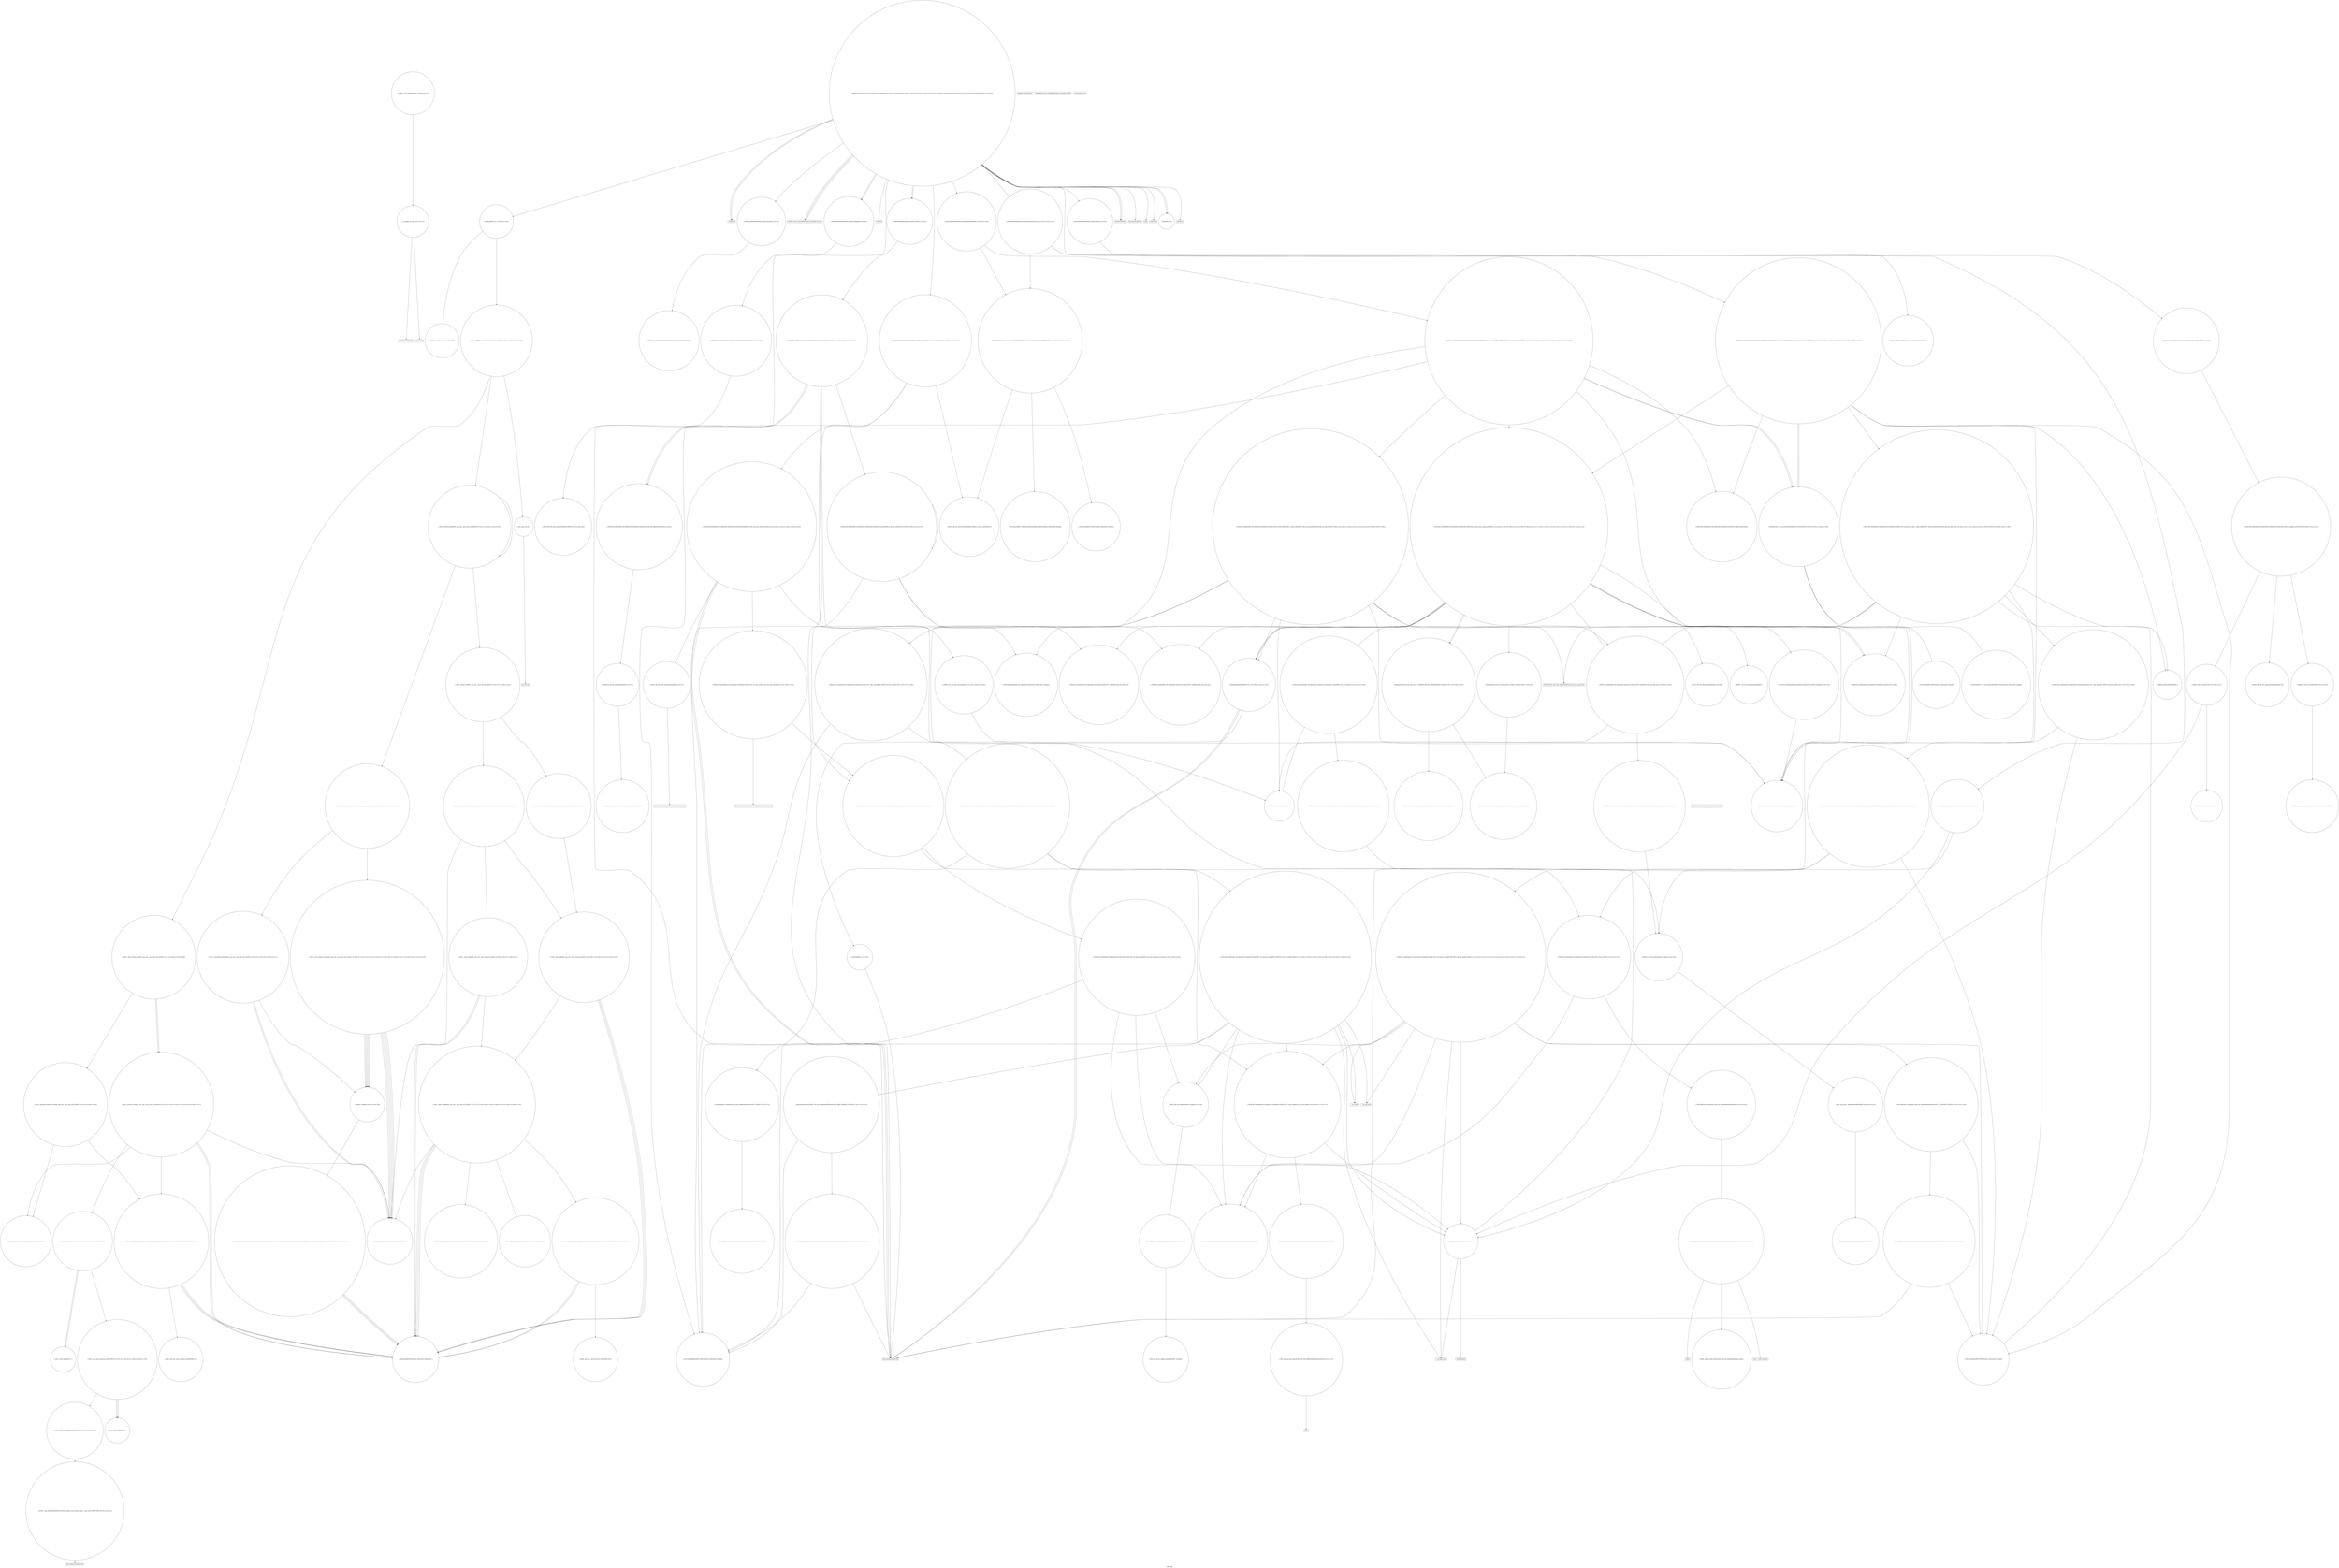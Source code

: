 digraph "Call Graph" {
	label="Call Graph";

	Node0x559cba8959a0 [shape=record,shape=circle,label="{__cxx_global_var_init|{<s0>1|<s1>2}}"];
	Node0x559cba8959a0:s0 -> Node0x559cba895a20[color=black];
	Node0x559cba8959a0:s1 -> Node0x559cbabc7d70[color=black];
	Node0x559cbabcb910 [shape=record,shape=circle,label="{_ZNK9__gnu_cxx5__ops14_Val_less_iterclIiPiEEbRT_T0_}"];
	Node0x559cbabc7f70 [shape=record,shape=Mrecord,label="{_ZNSirsERi}"];
	Node0x559cbabc9470 [shape=record,shape=circle,label="{_ZNSt8_Rb_treeI4NodeS0_St9_IdentityIS0_ESt4lessIS0_ESaIS0_EE10_M_insert_IS0_NS6_11_Alloc_nodeEEESt17_Rb_tree_iteratorIS0_EPSt18_Rb_tree_node_baseSC_OT_RT0_|{<s0>179|<s1>180|<s2>181|<s3>182|<s4>183|<s5>184|<s6>185|<s7>186}}"];
	Node0x559cbabc9470:s0 -> Node0x559cbabc9670[color=black];
	Node0x559cbabc9470:s1 -> Node0x559cbabcbb90[color=black];
	Node0x559cbabc9470:s2 -> Node0x559cbabc99f0[color=black];
	Node0x559cbabc9470:s3 -> Node0x559cbabc96f0[color=black];
	Node0x559cbabc9470:s4 -> Node0x559cbabc94f0[color=black];
	Node0x559cbabc9470:s5 -> Node0x559cbabc9ff0[color=black];
	Node0x559cbabc9470:s6 -> Node0x559cbabca070[color=black];
	Node0x559cbabc9470:s7 -> Node0x559cbabc95f0[color=black];
	Node0x559cbabc82f0 [shape=record,shape=circle,label="{_ZNKSt3setI4NodeSt4lessIS0_ESaIS0_EE4sizeEv|{<s0>35}}"];
	Node0x559cbabc82f0:s0 -> Node0x559cbabce1b0[color=black];
	Node0x559cbabc97f0 [shape=record,shape=circle,label="{_ZNKSt17_Rb_tree_iteratorI4NodeEeqERKS1_}"];
	Node0x559cbabc8670 [shape=record,shape=Mrecord,label="{_ZStlsISt11char_traitsIcEERSt13basic_ostreamIcT_ES5_PKc}"];
	Node0x559cbabc9b70 [shape=record,shape=circle,label="{_ZNKSt9_IdentityI4NodeEclERKS0_}"];
	Node0x559cbabc89f0 [shape=record,shape=circle,label="{_ZNSaISt13_Rb_tree_nodeI4NodeEEC2Ev|{<s0>49}}"];
	Node0x559cbabc89f0:s0 -> Node0x559cbabc8b70[color=black];
	Node0x559cbabc9ef0 [shape=record,shape=Mrecord,label="{_ZSt18_Rb_tree_decrementPSt18_Rb_tree_node_base}"];
	Node0x559cbabc8d70 [shape=record,shape=Mrecord,label="{_ZSt9terminatev}"];
	Node0x559cbabca270 [shape=record,shape=circle,label="{_ZNSt16allocator_traitsISaISt13_Rb_tree_nodeI4NodeEEE8allocateERS3_m|{<s0>223}}"];
	Node0x559cbabca270:s0 -> Node0x559cbabca2f0[color=black];
	Node0x559cbabc90f0 [shape=record,shape=circle,label="{_ZNSt8_Rb_treeI4NodeS0_St9_IdentityIS0_ESt4lessIS0_ESaIS0_EE12_M_drop_nodeEPSt13_Rb_tree_nodeIS0_E|{<s0>64|<s1>65}}"];
	Node0x559cbabc90f0:s0 -> Node0x559cbabc9170[color=black];
	Node0x559cbabc90f0:s1 -> Node0x559cbabc91f0[color=black];
	Node0x559cbabcde30 [shape=record,shape=Mrecord,label="{__cxa_end_catch}"];
	Node0x559cbabca490 [shape=record,shape=circle,label="{_ZN9__gnu_cxx16__aligned_membufI4NodeE6_M_ptrEv|{<s0>75}}"];
	Node0x559cbabca490:s0 -> Node0x559cbabca510[color=black];
	Node0x559cbabce1b0 [shape=record,shape=circle,label="{_ZNKSt8_Rb_treeI4NodeS0_St9_IdentityIS0_ESt4lessIS0_ESaIS0_EE4sizeEv}"];
	Node0x559cbabca810 [shape=record,shape=circle,label="{_ZSt6__sortIPiN9__gnu_cxx5__ops15_Iter_less_iterEEvT_S4_T0_|{<s0>79|<s1>80|<s2>81}}"];
	Node0x559cbabca810:s0 -> Node0x559cbabca990[color=black];
	Node0x559cbabca810:s1 -> Node0x559cbabca910[color=black];
	Node0x559cbabca810:s2 -> Node0x559cbabcaa10[color=black];
	Node0x559cbabce530 [shape=record,shape=Mrecord,label="{_ZSt18_Rb_tree_incrementPKSt18_Rb_tree_node_base}"];
	Node0x559cbabcab90 [shape=record,shape=circle,label="{_ZSt13__heap_selectIPiN9__gnu_cxx5__ops15_Iter_less_iterEEvT_S4_S4_T0_|{<s0>93|<s1>94|<s2>95}}"];
	Node0x559cbabcab90:s0 -> Node0x559cbabcac90[color=black];
	Node0x559cbabcab90:s1 -> Node0x559cbabcad10[color=black];
	Node0x559cbabcab90:s2 -> Node0x559cbabcad90[color=black];
	Node0x559cbabce8b0 [shape=record,shape=circle,label="{_ZNSt8_Rb_treeI4NodeS0_St9_IdentityIS0_ESt4lessIS0_ESaIS0_EE17_M_construct_nodeIJRKS0_EEEvPSt13_Rb_tree_nodeIS0_EDpOT_|{<s0>262|<s1>263|<s2>264|<s3>265|<s4>266|<s5>267|<s6>268|<s7>269|<s8>270}}"];
	Node0x559cbabce8b0:s0 -> Node0x559cbabc92f0[color=black];
	Node0x559cbabce8b0:s1 -> Node0x559cbabc9370[color=black];
	Node0x559cbabce8b0:s2 -> Node0x559cbabce730[color=black];
	Node0x559cbabce8b0:s3 -> Node0x559cbabce930[color=black];
	Node0x559cbabce8b0:s4 -> Node0x559cbabc8cf0[color=black];
	Node0x559cbabce8b0:s5 -> Node0x559cbabc91f0[color=black];
	Node0x559cbabce8b0:s6 -> Node0x559cbabcddb0[color=black];
	Node0x559cbabce8b0:s7 -> Node0x559cbabcde30[color=black];
	Node0x559cbabce8b0:s8 -> Node0x559cbabc8c70[color=black];
	Node0x559cbabcaf10 [shape=record,shape=circle,label="{_ZSt4moveIRN9__gnu_cxx5__ops15_Iter_less_iterEEONSt16remove_referenceIT_E4typeEOS5_}"];
	Node0x559cbabcb290 [shape=record,shape=circle,label="{_ZSt4swapIiENSt9enable_ifIXsr6__and_ISt6__not_ISt15__is_tuple_likeIT_EESt21is_move_constructibleIS3_ESt18is_move_assignableIS3_EEE5valueEvE4typeERS3_SC_|{<s0>129|<s1>130|<s2>131}}"];
	Node0x559cbabcb290:s0 -> Node0x559cbabcae10[color=black];
	Node0x559cbabcb290:s1 -> Node0x559cbabcae10[color=black];
	Node0x559cbabcb290:s2 -> Node0x559cbabcae10[color=black];
	Node0x559cbabcb610 [shape=record,shape=circle,label="{_ZSt23__copy_move_backward_a2ILb1EPiS0_ET1_T0_S2_S1_|{<s0>147|<s1>148|<s2>149|<s3>150}}"];
	Node0x559cbabcb610:s0 -> Node0x559cbabcb790[color=black];
	Node0x559cbabcb610:s1 -> Node0x559cbabcb790[color=black];
	Node0x559cbabcb610:s2 -> Node0x559cbabcb790[color=black];
	Node0x559cbabcb610:s3 -> Node0x559cbabcb710[color=black];
	Node0x559cba895a20 [shape=record,shape=Mrecord,label="{_ZNSt8ios_base4InitC1Ev}"];
	Node0x559cbabcb990 [shape=record,shape=circle,label="{_ZNSt8_Rb_treeI4NodeS0_St9_IdentityIS0_ESt4lessIS0_ESaIS0_EE16_M_insert_uniqueIS0_EESt4pairISt17_Rb_tree_iteratorIS0_EbEOT_|{<s0>153|<s1>154|<s2>155|<s3>156|<s4>157|<s5>158|<s6>159|<s7>160}}"];
	Node0x559cbabcb990:s0 -> Node0x559cbabcbb90[color=black];
	Node0x559cbabcb990:s1 -> Node0x559cbabcbb10[color=black];
	Node0x559cbabcb990:s2 -> Node0x559cbabc93f0[color=black];
	Node0x559cbabcb990:s3 -> Node0x559cbabc94f0[color=black];
	Node0x559cbabcb990:s4 -> Node0x559cbabc9470[color=black];
	Node0x559cbabcb990:s5 -> Node0x559cbabc9570[color=black];
	Node0x559cbabcb990:s6 -> Node0x559cbabc95f0[color=black];
	Node0x559cbabcb990:s7 -> Node0x559cbabc9570[color=black];
	Node0x559cbabc7ff0 [shape=record,shape=circle,label="{_ZSt4sortIPiEvT_S1_|{<s0>29|<s1>30}}"];
	Node0x559cbabc7ff0:s0 -> Node0x559cbabca890[color=black];
	Node0x559cbabc7ff0:s1 -> Node0x559cbabca810[color=black];
	Node0x559cbabc94f0 [shape=record,shape=circle,label="{_ZSt7forwardI4NodeEOT_RNSt16remove_referenceIS1_E4typeE}"];
	Node0x559cbabc8370 [shape=record,shape=circle,label="{_ZNKSt3setI4NodeSt4lessIS0_ESaIS0_EE5beginEv|{<s0>36}}"];
	Node0x559cbabc8370:s0 -> Node0x559cbabce230[color=black];
	Node0x559cbabc9870 [shape=record,shape=circle,label="{_ZNSt8_Rb_treeI4NodeS0_St9_IdentityIS0_ESt4lessIS0_ESaIS0_EE5beginEv|{<s0>195}}"];
	Node0x559cbabc9870:s0 -> Node0x559cbabc95f0[color=black];
	Node0x559cbabc86f0 [shape=record,shape=Mrecord,label="{_ZNSolsEi}"];
	Node0x559cbabc9bf0 [shape=record,shape=circle,label="{_ZNSt8_Rb_treeI4NodeS0_St9_IdentityIS0_ESt4lessIS0_ESaIS0_EE8_S_valueEPKSt13_Rb_tree_nodeIS0_E|{<s0>203}}"];
	Node0x559cbabc9bf0:s0 -> Node0x559cbabc9c70[color=black];
	Node0x559cbabc8a70 [shape=record,shape=circle,label="{_ZNSt20_Rb_tree_key_compareISt4lessI4NodeEEC2Ev}"];
	Node0x559cbabc9f70 [shape=record,shape=circle,label="{_ZNSt8_Rb_treeI4NodeS0_St9_IdentityIS0_ESt4lessIS0_ESaIS0_EE8_S_valueEPKSt18_Rb_tree_node_base|{<s0>206}}"];
	Node0x559cbabc9f70:s0 -> Node0x559cbabc9c70[color=black];
	Node0x559cbabc8df0 [shape=record,shape=circle,label="{_ZNSt8_Rb_treeI4NodeS0_St9_IdentityIS0_ESt4lessIS0_ESaIS0_EED2Ev|{<s0>54|<s1>55|<s2>56|<s3>57|<s4>58}}"];
	Node0x559cbabc8df0:s0 -> Node0x559cbabc8ef0[color=black];
	Node0x559cbabc8df0:s1 -> Node0x559cbabc8e70[color=black];
	Node0x559cbabc8df0:s2 -> Node0x559cbabc8f70[color=black];
	Node0x559cbabc8df0:s3 -> Node0x559cbabc8f70[color=black];
	Node0x559cbabc8df0:s4 -> Node0x559cbabc8c70[color=black];
	Node0x559cbabca2f0 [shape=record,shape=circle,label="{_ZN9__gnu_cxx13new_allocatorISt13_Rb_tree_nodeI4NodeEE8allocateEmPKv|{<s0>224|<s1>225|<s2>226}}"];
	Node0x559cbabca2f0:s0 -> Node0x559cbabca370[color=black];
	Node0x559cbabca2f0:s1 -> Node0x559cbabcdc30[color=black];
	Node0x559cbabca2f0:s2 -> Node0x559cbabcdcb0[color=black];
	Node0x559cbabc9170 [shape=record,shape=circle,label="{_ZNSt8_Rb_treeI4NodeS0_St9_IdentityIS0_ESt4lessIS0_ESaIS0_EE15_M_destroy_nodeEPSt13_Rb_tree_nodeIS0_E|{<s0>66|<s1>67|<s2>68|<s3>69}}"];
	Node0x559cbabc9170:s0 -> Node0x559cbabc92f0[color=black];
	Node0x559cbabc9170:s1 -> Node0x559cbabc9370[color=black];
	Node0x559cbabc9170:s2 -> Node0x559cbabc9270[color=black];
	Node0x559cbabc9170:s3 -> Node0x559cbabc8c70[color=black];
	Node0x559cbabcdeb0 [shape=record,shape=circle,label="{_ZN9__gnu_cxx13new_allocatorISt13_Rb_tree_nodeI4NodeEE9constructIS2_JS2_EEEvPT_DpOT0_|{<s0>229|<s1>230}}"];
	Node0x559cbabcdeb0:s0 -> Node0x559cbabc94f0[color=black];
	Node0x559cbabcdeb0:s1 -> Node0x559cbabc8470[color=black];
	Node0x559cbabca510 [shape=record,shape=circle,label="{_ZN9__gnu_cxx16__aligned_membufI4NodeE7_M_addrEv}"];
	Node0x559cbabce230 [shape=record,shape=circle,label="{_ZNKSt8_Rb_treeI4NodeS0_St9_IdentityIS0_ESt4lessIS0_ESaIS0_EE5beginEv|{<s0>231}}"];
	Node0x559cbabce230:s0 -> Node0x559cbabce2b0[color=black];
	Node0x559cbabca890 [shape=record,shape=circle,label="{_ZN9__gnu_cxx5__ops16__iter_less_iterEv}"];
	Node0x559cbabce5b0 [shape=record,shape=Mrecord,label="{_ZSt28_Rb_tree_rebalance_for_erasePSt18_Rb_tree_node_baseRS_}"];
	Node0x559cbabcac10 [shape=record,shape=circle,label="{_ZSt11__sort_heapIPiN9__gnu_cxx5__ops15_Iter_less_iterEEvT_S4_RT0_|{<s0>96}}"];
	Node0x559cbabcac10:s0 -> Node0x559cbabcad90[color=black];
	Node0x559cbabce930 [shape=record,shape=circle,label="{_ZNSt16allocator_traitsISaISt13_Rb_tree_nodeI4NodeEEE9constructIS1_JRKS1_EEEvRS3_PT_DpOT0_|{<s0>271|<s1>272}}"];
	Node0x559cbabce930:s0 -> Node0x559cbabce730[color=black];
	Node0x559cbabce930:s1 -> Node0x559cbabce9b0[color=black];
	Node0x559cbabcaf90 [shape=record,shape=circle,label="{_ZN9__gnu_cxx5__ops14_Iter_less_valC2ENS0_15_Iter_less_iterE}"];
	Node0x559cbabcb310 [shape=record,shape=Mrecord,label="{llvm.ctlz.i64}"];
	Node0x559cbabcb690 [shape=record,shape=circle,label="{_ZSt12__miter_baseIPiET_S1_}"];
	Node0x559cbabc7cf0 [shape=record,shape=Mrecord,label="{_ZNSt8ios_base4InitD1Ev}"];
	Node0x559cbabcba10 [shape=record,shape=circle,label="{_ZSt4moveIR4NodeEONSt16remove_referenceIT_E4typeEOS3_}"];
	Node0x559cbabc8070 [shape=record,shape=circle,label="{_ZNSt3setI4NodeSt4lessIS0_ESaIS0_EEC2Ev|{<s0>31}}"];
	Node0x559cbabc8070:s0 -> Node0x559cbabc88f0[color=black];
	Node0x559cbabc9570 [shape=record,shape=circle,label="{_ZNSt4pairISt17_Rb_tree_iteratorI4NodeEbEC2IS2_bLb1EEEOT_OT0_|{<s0>187|<s1>188|<s2>189}}"];
	Node0x559cbabc9570:s0 -> Node0x559cbabcdf30[color=black];
	Node0x559cbabc9570:s1 -> Node0x559cbabc8470[color=black];
	Node0x559cbabc9570:s2 -> Node0x559cbabcdfb0[color=black];
	Node0x559cbabc83f0 [shape=record,shape=circle,label="{_ZNKSt23_Rb_tree_const_iteratorI4NodeEdeEv|{<s0>37|<s1>38}}"];
	Node0x559cbabc83f0:s0 -> Node0x559cbabc9c70[color=black];
	Node0x559cbabc83f0:s1 -> Node0x559cbabc8c70[color=black];
	Node0x559cbabc98f0 [shape=record,shape=circle,label="{_ZNSt4pairIPSt18_Rb_tree_node_baseS1_EC2IRPSt13_Rb_tree_nodeI4NodeERS1_Lb1EEEOT_OT0_|{<s0>196|<s1>197}}"];
	Node0x559cbabc98f0:s0 -> Node0x559cbabc9df0[color=black];
	Node0x559cbabc98f0:s1 -> Node0x559cbabc9e70[color=black];
	Node0x559cbabc8770 [shape=record,shape=Mrecord,label="{_ZNSolsEPFRSoS_E}"];
	Node0x559cbabc9c70 [shape=record,shape=circle,label="{_ZNKSt13_Rb_tree_nodeI4NodeE9_M_valptrEv|{<s0>204}}"];
	Node0x559cbabc9c70:s0 -> Node0x559cbabc9cf0[color=black];
	Node0x559cbabc8af0 [shape=record,shape=circle,label="{_ZNSt15_Rb_tree_headerC2Ev|{<s0>50|<s1>51}}"];
	Node0x559cbabc8af0:s0 -> Node0x559cbabc8bf0[color=black];
	Node0x559cbabc8af0:s1 -> Node0x559cbabc8c70[color=black];
	Node0x559cbabc9ff0 [shape=record,shape=circle,label="{_ZNKSt8_Rb_treeI4NodeS0_St9_IdentityIS0_ESt4lessIS0_ESaIS0_EE11_Alloc_nodeclIS0_EEPSt13_Rb_tree_nodeIS0_EOT_|{<s0>207|<s1>208}}"];
	Node0x559cbabc9ff0:s0 -> Node0x559cbabc94f0[color=black];
	Node0x559cbabc9ff0:s1 -> Node0x559cbabca0f0[color=black];
	Node0x559cbabc8e70 [shape=record,shape=circle,label="{_ZNSt8_Rb_treeI4NodeS0_St9_IdentityIS0_ESt4lessIS0_ESaIS0_EE8_M_eraseEPSt13_Rb_tree_nodeIS0_E|{<s0>59|<s1>60|<s2>61|<s3>62}}"];
	Node0x559cbabc8e70:s0 -> Node0x559cbabc8ff0[color=black];
	Node0x559cbabc8e70:s1 -> Node0x559cbabc8e70[color=black];
	Node0x559cbabc8e70:s2 -> Node0x559cbabc9070[color=black];
	Node0x559cbabc8e70:s3 -> Node0x559cbabc90f0[color=black];
	Node0x559cbabca370 [shape=record,shape=circle,label="{_ZNK9__gnu_cxx13new_allocatorISt13_Rb_tree_nodeI4NodeEE8max_sizeEv}"];
	Node0x559cbabc91f0 [shape=record,shape=circle,label="{_ZNSt8_Rb_treeI4NodeS0_St9_IdentityIS0_ESt4lessIS0_ESaIS0_EE11_M_put_nodeEPSt13_Rb_tree_nodeIS0_E|{<s0>70|<s1>71|<s2>72}}"];
	Node0x559cbabc91f0:s0 -> Node0x559cbabc92f0[color=black];
	Node0x559cbabc91f0:s1 -> Node0x559cbabca590[color=black];
	Node0x559cbabc91f0:s2 -> Node0x559cbabc8c70[color=black];
	Node0x559cbabcdf30 [shape=record,shape=circle,label="{_ZSt7forwardISt17_Rb_tree_iteratorI4NodeEEOT_RNSt16remove_referenceIS3_E4typeE}"];
	Node0x559cbabca590 [shape=record,shape=circle,label="{_ZNSt16allocator_traitsISaISt13_Rb_tree_nodeI4NodeEEE10deallocateERS3_PS2_m|{<s0>76}}"];
	Node0x559cbabca590:s0 -> Node0x559cbabca610[color=black];
	Node0x559cbabce2b0 [shape=record,shape=circle,label="{_ZNSt23_Rb_tree_const_iteratorI4NodeEC2EPKSt18_Rb_tree_node_base}"];
	Node0x559cbabca910 [shape=record,shape=circle,label="{_ZSt16__introsort_loopIPilN9__gnu_cxx5__ops15_Iter_less_iterEEvT_S4_T0_T1_|{<s0>82|<s1>83|<s2>84}}"];
	Node0x559cbabca910:s0 -> Node0x559cbabcaa90[color=black];
	Node0x559cbabca910:s1 -> Node0x559cbabcab10[color=black];
	Node0x559cbabca910:s2 -> Node0x559cbabca910[color=black];
	Node0x559cbabce630 [shape=record,shape=circle,label="{_ZNSt8_Rb_treeI4NodeS0_St9_IdentityIS0_ESt4lessIS0_ESaIS0_EE16_M_insert_uniqueIRKS0_EESt4pairISt17_Rb_tree_iteratorIS0_EbEOT_|{<s0>241|<s1>242|<s2>243|<s3>244|<s4>245|<s5>246|<s6>247|<s7>248}}"];
	Node0x559cbabce630:s0 -> Node0x559cbabc9b70[color=black];
	Node0x559cbabce630:s1 -> Node0x559cbabcbb10[color=black];
	Node0x559cbabce630:s2 -> Node0x559cbabc93f0[color=black];
	Node0x559cbabce630:s3 -> Node0x559cbabce730[color=black];
	Node0x559cbabce630:s4 -> Node0x559cbabce6b0[color=black];
	Node0x559cbabce630:s5 -> Node0x559cbabc9570[color=black];
	Node0x559cbabce630:s6 -> Node0x559cbabc95f0[color=black];
	Node0x559cbabce630:s7 -> Node0x559cbabc9570[color=black];
	Node0x559cbabcac90 [shape=record,shape=circle,label="{_ZSt11__make_heapIPiN9__gnu_cxx5__ops15_Iter_less_iterEEvT_S4_RT0_|{<s0>97|<s1>98|<s2>99}}"];
	Node0x559cbabcac90:s0 -> Node0x559cbabcae10[color=black];
	Node0x559cbabcac90:s1 -> Node0x559cbabcae10[color=black];
	Node0x559cbabcac90:s2 -> Node0x559cbabcae90[color=black];
	Node0x559cbabce9b0 [shape=record,shape=circle,label="{_ZN9__gnu_cxx13new_allocatorISt13_Rb_tree_nodeI4NodeEE9constructIS2_JRKS2_EEEvPT_DpOT0_|{<s0>273|<s1>274}}"];
	Node0x559cbabce9b0:s0 -> Node0x559cbabce730[color=black];
	Node0x559cbabce9b0:s1 -> Node0x559cbabc8470[color=black];
	Node0x559cbabcb010 [shape=record,shape=circle,label="{_ZSt11__push_heapIPiliN9__gnu_cxx5__ops14_Iter_less_valEEvT_T0_S5_T1_RT2_|{<s0>111|<s1>112|<s2>113}}"];
	Node0x559cbabcb010:s0 -> Node0x559cbabcb090[color=black];
	Node0x559cbabcb010:s1 -> Node0x559cbabcae10[color=black];
	Node0x559cbabcb010:s2 -> Node0x559cbabcae10[color=black];
	Node0x559cbabcb390 [shape=record,shape=circle,label="{_ZSt16__insertion_sortIPiN9__gnu_cxx5__ops15_Iter_less_iterEEvT_S4_T0_|{<s0>132|<s1>133|<s2>134|<s3>135|<s4>136|<s5>137}}"];
	Node0x559cbabcb390:s0 -> Node0x559cbabcad10[color=black];
	Node0x559cbabcb390:s1 -> Node0x559cbabcae10[color=black];
	Node0x559cbabcb390:s2 -> Node0x559cbabcb490[color=black];
	Node0x559cbabcb390:s3 -> Node0x559cbabcae10[color=black];
	Node0x559cbabcb390:s4 -> Node0x559cbabcb590[color=black];
	Node0x559cbabcb390:s5 -> Node0x559cbabcb510[color=black];
	Node0x559cbabcb710 [shape=record,shape=circle,label="{_ZSt22__copy_move_backward_aILb1EPiS0_ET1_T0_S2_S1_|{<s0>151}}"];
	Node0x559cbabcb710:s0 -> Node0x559cbabcb810[color=black];
	Node0x559cbabc7d70 [shape=record,shape=Mrecord,label="{__cxa_atexit}"];
	Node0x559cbabcba90 [shape=record,shape=circle,label="{_ZNSt4pairISt23_Rb_tree_const_iteratorI4NodeEbEC2IRSt17_Rb_tree_iteratorIS1_ERbLb1EEEOT_OT0_|{<s0>161|<s1>162|<s2>163}}"];
	Node0x559cbabcba90:s0 -> Node0x559cbabce030[color=black];
	Node0x559cbabcba90:s1 -> Node0x559cbabce0b0[color=black];
	Node0x559cbabcba90:s2 -> Node0x559cbabce130[color=black];
	Node0x559cbabc80f0 [shape=record,shape=Mrecord,label="{llvm.memset.p0i8.i64}"];
	Node0x559cbabc95f0 [shape=record,shape=circle,label="{_ZNSt17_Rb_tree_iteratorI4NodeEC2EPSt18_Rb_tree_node_base}"];
	Node0x559cbabc8470 [shape=record,shape=Mrecord,label="{llvm.memcpy.p0i8.p0i8.i64}"];
	Node0x559cbabc9970 [shape=record,shape=circle,label="{_ZNSt17_Rb_tree_iteratorI4NodeEmmEv|{<s0>198}}"];
	Node0x559cbabc9970:s0 -> Node0x559cbabc9ef0[color=black];
	Node0x559cbabc87f0 [shape=record,shape=Mrecord,label="{_ZSt4endlIcSt11char_traitsIcEERSt13basic_ostreamIT_T0_ES6_}"];
	Node0x559cbabc9cf0 [shape=record,shape=circle,label="{_ZNK9__gnu_cxx16__aligned_membufI4NodeE6_M_ptrEv|{<s0>205}}"];
	Node0x559cbabc9cf0:s0 -> Node0x559cbabc9d70[color=black];
	Node0x559cbabc8b70 [shape=record,shape=circle,label="{_ZN9__gnu_cxx13new_allocatorISt13_Rb_tree_nodeI4NodeEEC2Ev}"];
	Node0x559cbabca070 [shape=record,shape=Mrecord,label="{_ZSt29_Rb_tree_insert_and_rebalancebPSt18_Rb_tree_node_baseS0_RS_}"];
	Node0x559cbabc8ef0 [shape=record,shape=circle,label="{_ZNSt8_Rb_treeI4NodeS0_St9_IdentityIS0_ESt4lessIS0_ESaIS0_EE8_M_beginEv}"];
	Node0x559cbabcdc30 [shape=record,shape=Mrecord,label="{_ZSt17__throw_bad_allocv}"];
	Node0x559cbabc9270 [shape=record,shape=circle,label="{_ZNSt16allocator_traitsISaISt13_Rb_tree_nodeI4NodeEEE7destroyIS1_EEvRS3_PT_|{<s0>73}}"];
	Node0x559cbabc9270:s0 -> Node0x559cbabca410[color=black];
	Node0x559cbabcdfb0 [shape=record,shape=circle,label="{_ZSt7forwardIbEOT_RNSt16remove_referenceIS0_E4typeE}"];
	Node0x559cbabca610 [shape=record,shape=circle,label="{_ZN9__gnu_cxx13new_allocatorISt13_Rb_tree_nodeI4NodeEE10deallocateEPS3_m|{<s0>77}}"];
	Node0x559cbabca610:s0 -> Node0x559cbabca690[color=black];
	Node0x559cbabce330 [shape=record,shape=circle,label="{_ZNSt8_Rb_treeI4NodeS0_St9_IdentityIS0_ESt4lessIS0_ESaIS0_EE5eraseB5cxx11ESt23_Rb_tree_const_iteratorIS0_E|{<s0>232|<s1>233|<s2>234|<s3>235|<s4>236}}"];
	Node0x559cbabce330:s0 -> Node0x559cbabc8470[color=black];
	Node0x559cbabce330:s1 -> Node0x559cbabce3b0[color=black];
	Node0x559cbabce330:s2 -> Node0x559cbabc8470[color=black];
	Node0x559cbabce330:s3 -> Node0x559cbabce430[color=black];
	Node0x559cbabce330:s4 -> Node0x559cbabce4b0[color=black];
	Node0x559cbabca990 [shape=record,shape=circle,label="{_ZSt4__lgl|{<s0>85}}"];
	Node0x559cbabca990:s0 -> Node0x559cbabcb310[color=black];
	Node0x559cbabce6b0 [shape=record,shape=circle,label="{_ZNSt8_Rb_treeI4NodeS0_St9_IdentityIS0_ESt4lessIS0_ESaIS0_EE10_M_insert_IRKS0_NS6_11_Alloc_nodeEEESt17_Rb_tree_iteratorIS0_EPSt18_Rb_tree_node_baseSE_OT_RT0_|{<s0>249|<s1>250|<s2>251|<s3>252|<s4>253|<s5>254|<s6>255|<s7>256}}"];
	Node0x559cbabce6b0:s0 -> Node0x559cbabc9670[color=black];
	Node0x559cbabce6b0:s1 -> Node0x559cbabc9b70[color=black];
	Node0x559cbabce6b0:s2 -> Node0x559cbabc99f0[color=black];
	Node0x559cbabce6b0:s3 -> Node0x559cbabc96f0[color=black];
	Node0x559cbabce6b0:s4 -> Node0x559cbabce730[color=black];
	Node0x559cbabce6b0:s5 -> Node0x559cbabce7b0[color=black];
	Node0x559cbabce6b0:s6 -> Node0x559cbabca070[color=black];
	Node0x559cbabce6b0:s7 -> Node0x559cbabc95f0[color=black];
	Node0x559cbabcad10 [shape=record,shape=circle,label="{_ZNK9__gnu_cxx5__ops15_Iter_less_iterclIPiS3_EEbT_T0_}"];
	Node0x559cbabcea30 [shape=record,shape=circle,label="{_GLOBAL__sub_I_Khuc.Anh.Tuan_1_0.cpp|{<s0>275}}"];
	Node0x559cbabcea30:s0 -> Node0x559cba8959a0[color=black];
	Node0x559cbabcb090 [shape=record,shape=circle,label="{_ZNK9__gnu_cxx5__ops14_Iter_less_valclIPiiEEbT_RT0_}"];
	Node0x559cbabcb410 [shape=record,shape=circle,label="{_ZSt26__unguarded_insertion_sortIPiN9__gnu_cxx5__ops15_Iter_less_iterEEvT_S4_T0_|{<s0>138|<s1>139}}"];
	Node0x559cbabcb410:s0 -> Node0x559cbabcb590[color=black];
	Node0x559cbabcb410:s1 -> Node0x559cbabcb510[color=black];
	Node0x559cbabcb790 [shape=record,shape=circle,label="{_ZSt12__niter_baseIPiET_S1_}"];
	Node0x559cbabc7df0 [shape=record,shape=circle,label="{main|{<s0>3|<s1>4|<s2>5|<s3>6|<s4>7|<s5>8|<s6>9|<s7>10|<s8>11|<s9>12|<s10>13|<s11>14|<s12>15|<s13>16|<s14>17|<s15>18|<s16>19|<s17>20|<s18>21|<s19>22|<s20>23|<s21>24|<s22>25|<s23>26|<s24>27|<s25>28}}"];
	Node0x559cbabc7df0:s0 -> Node0x559cbabc7e70[color=black];
	Node0x559cbabc7df0:s1 -> Node0x559cbabc7ef0[color=black];
	Node0x559cbabc7df0:s2 -> Node0x559cbabc7f70[color=black];
	Node0x559cbabc7df0:s3 -> Node0x559cbabc7f70[color=black];
	Node0x559cbabc7df0:s4 -> Node0x559cbabc7ff0[color=black];
	Node0x559cbabc7df0:s5 -> Node0x559cbabc8070[color=black];
	Node0x559cbabc7df0:s6 -> Node0x559cbabc80f0[color=black];
	Node0x559cbabc7df0:s7 -> Node0x559cbabc81f0[color=black];
	Node0x559cbabc7df0:s8 -> Node0x559cbabc8170[color=black];
	Node0x559cbabc7df0:s9 -> Node0x559cbabc82f0[color=black];
	Node0x559cbabc7df0:s10 -> Node0x559cbabc8370[color=black];
	Node0x559cbabc7df0:s11 -> Node0x559cbabc83f0[color=black];
	Node0x559cbabc7df0:s12 -> Node0x559cbabc8470[color=black];
	Node0x559cbabc7df0:s13 -> Node0x559cbabc8370[color=black];
	Node0x559cbabc7df0:s14 -> Node0x559cbabc84f0[color=black];
	Node0x559cbabc7df0:s15 -> Node0x559cbabc81f0[color=black];
	Node0x559cbabc7df0:s16 -> Node0x559cbabc8570[color=black];
	Node0x559cbabc7df0:s17 -> Node0x559cbabc85f0[color=black];
	Node0x559cbabc7df0:s18 -> Node0x559cbabc85f0[color=black];
	Node0x559cbabc7df0:s19 -> Node0x559cbabc8670[color=black];
	Node0x559cbabc7df0:s20 -> Node0x559cbabc86f0[color=black];
	Node0x559cbabc7df0:s21 -> Node0x559cbabc8670[color=black];
	Node0x559cbabc7df0:s22 -> Node0x559cbabc8670[color=black];
	Node0x559cbabc7df0:s23 -> Node0x559cbabc8770[color=black];
	Node0x559cbabc7df0:s24 -> Node0x559cbabc8870[color=black];
	Node0x559cbabc7df0:s25 -> Node0x559cbabc8770[color=black];
	Node0x559cbabcbb10 [shape=record,shape=circle,label="{_ZNSt8_Rb_treeI4NodeS0_St9_IdentityIS0_ESt4lessIS0_ESaIS0_EE24_M_get_insert_unique_posERKS0_|{<s0>164|<s1>165|<s2>166|<s3>167|<s4>168|<s5>169|<s6>170|<s7>171|<s8>172|<s9>173|<s10>174|<s11>175|<s12>176|<s13>177|<s14>178}}"];
	Node0x559cbabcbb10:s0 -> Node0x559cbabc8ef0[color=black];
	Node0x559cbabcbb10:s1 -> Node0x559cbabc9670[color=black];
	Node0x559cbabcbb10:s2 -> Node0x559cbabc9770[color=black];
	Node0x559cbabcbb10:s3 -> Node0x559cbabc96f0[color=black];
	Node0x559cbabcbb10:s4 -> Node0x559cbabc9070[color=black];
	Node0x559cbabcbb10:s5 -> Node0x559cbabc8ff0[color=black];
	Node0x559cbabcbb10:s6 -> Node0x559cbabc95f0[color=black];
	Node0x559cbabcbb10:s7 -> Node0x559cbabc9870[color=black];
	Node0x559cbabcbb10:s8 -> Node0x559cbabc97f0[color=black];
	Node0x559cbabcbb10:s9 -> Node0x559cbabc98f0[color=black];
	Node0x559cbabcbb10:s10 -> Node0x559cbabc9970[color=black];
	Node0x559cbabcbb10:s11 -> Node0x559cbabc99f0[color=black];
	Node0x559cbabcbb10:s12 -> Node0x559cbabc96f0[color=black];
	Node0x559cbabcbb10:s13 -> Node0x559cbabc98f0[color=black];
	Node0x559cbabcbb10:s14 -> Node0x559cbabc9a70[color=black];
	Node0x559cbabc8170 [shape=record,shape=circle,label="{_ZNSt3setI4NodeSt4lessIS0_ESaIS0_EE6insertEOS0_|{<s0>32|<s1>33|<s2>34}}"];
	Node0x559cbabc8170:s0 -> Node0x559cbabcba10[color=black];
	Node0x559cbabc8170:s1 -> Node0x559cbabcb990[color=black];
	Node0x559cbabc8170:s2 -> Node0x559cbabcba90[color=black];
	Node0x559cbabc9670 [shape=record,shape=circle,label="{_ZNSt8_Rb_treeI4NodeS0_St9_IdentityIS0_ESt4lessIS0_ESaIS0_EE6_M_endEv}"];
	Node0x559cbabc84f0 [shape=record,shape=circle,label="{_ZNSt3setI4NodeSt4lessIS0_ESaIS0_EE5eraseB5cxx11ESt23_Rb_tree_const_iteratorIS0_E|{<s0>39|<s1>40|<s2>41}}"];
	Node0x559cbabc84f0:s0 -> Node0x559cbabc8470[color=black];
	Node0x559cbabc84f0:s1 -> Node0x559cbabce330[color=black];
	Node0x559cbabc84f0:s2 -> Node0x559cbabce0b0[color=black];
	Node0x559cbabc99f0 [shape=record,shape=circle,label="{_ZNSt8_Rb_treeI4NodeS0_St9_IdentityIS0_ESt4lessIS0_ESaIS0_EE6_S_keyEPKSt18_Rb_tree_node_base|{<s0>199|<s1>200}}"];
	Node0x559cbabc99f0:s0 -> Node0x559cbabc9f70[color=black];
	Node0x559cbabc99f0:s1 -> Node0x559cbabc9b70[color=black];
	Node0x559cbabc8870 [shape=record,shape=Mrecord,label="{_ZNSolsEx}"];
	Node0x559cbabc9d70 [shape=record,shape=circle,label="{_ZNK9__gnu_cxx16__aligned_membufI4NodeE7_M_addrEv}"];
	Node0x559cbabc8bf0 [shape=record,shape=circle,label="{_ZNSt15_Rb_tree_header8_M_resetEv}"];
	Node0x559cbabca0f0 [shape=record,shape=circle,label="{_ZNSt8_Rb_treeI4NodeS0_St9_IdentityIS0_ESt4lessIS0_ESaIS0_EE14_M_create_nodeIJS0_EEEPSt13_Rb_tree_nodeIS0_EDpOT_|{<s0>209|<s1>210|<s2>211}}"];
	Node0x559cbabca0f0:s0 -> Node0x559cbabca170[color=black];
	Node0x559cbabca0f0:s1 -> Node0x559cbabc94f0[color=black];
	Node0x559cbabca0f0:s2 -> Node0x559cbabca1f0[color=black];
	Node0x559cbabc8f70 [shape=record,shape=circle,label="{_ZNSt8_Rb_treeI4NodeS0_St9_IdentityIS0_ESt4lessIS0_ESaIS0_EE13_Rb_tree_implIS4_Lb1EED2Ev|{<s0>63}}"];
	Node0x559cbabc8f70:s0 -> Node0x559cbabca710[color=black];
	Node0x559cbabcdcb0 [shape=record,shape=Mrecord,label="{_Znwm}"];
	Node0x559cbabc92f0 [shape=record,shape=circle,label="{_ZNSt8_Rb_treeI4NodeS0_St9_IdentityIS0_ESt4lessIS0_ESaIS0_EE21_M_get_Node_allocatorEv}"];
	Node0x559cbabce030 [shape=record,shape=circle,label="{_ZSt7forwardIRSt17_Rb_tree_iteratorI4NodeEEOT_RNSt16remove_referenceIS4_E4typeE}"];
	Node0x559cbabca690 [shape=record,shape=Mrecord,label="{_ZdlPv}"];
	Node0x559cbabce3b0 [shape=record,shape=circle,label="{_ZNSt23_Rb_tree_const_iteratorI4NodeEppEv|{<s0>237}}"];
	Node0x559cbabce3b0:s0 -> Node0x559cbabce530[color=black];
	Node0x559cbabcaa10 [shape=record,shape=circle,label="{_ZSt22__final_insertion_sortIPiN9__gnu_cxx5__ops15_Iter_less_iterEEvT_S4_T0_|{<s0>86|<s1>87|<s2>88}}"];
	Node0x559cbabcaa10:s0 -> Node0x559cbabcb390[color=black];
	Node0x559cbabcaa10:s1 -> Node0x559cbabcb410[color=black];
	Node0x559cbabcaa10:s2 -> Node0x559cbabcb390[color=black];
	Node0x559cbabce730 [shape=record,shape=circle,label="{_ZSt7forwardIRK4NodeEOT_RNSt16remove_referenceIS3_E4typeE}"];
	Node0x559cbabcad90 [shape=record,shape=circle,label="{_ZSt10__pop_heapIPiN9__gnu_cxx5__ops15_Iter_less_iterEEvT_S4_S4_RT0_|{<s0>100|<s1>101|<s2>102|<s3>103}}"];
	Node0x559cbabcad90:s0 -> Node0x559cbabcae10[color=black];
	Node0x559cbabcad90:s1 -> Node0x559cbabcae10[color=black];
	Node0x559cbabcad90:s2 -> Node0x559cbabcae10[color=black];
	Node0x559cbabcad90:s3 -> Node0x559cbabcae90[color=black];
	Node0x559cbabcb110 [shape=record,shape=circle,label="{_ZSt22__move_median_to_firstIPiN9__gnu_cxx5__ops15_Iter_less_iterEEvT_S4_S4_S4_T0_|{<s0>114|<s1>115|<s2>116|<s3>117|<s4>118|<s5>119|<s6>120|<s7>121|<s8>122|<s9>123|<s10>124}}"];
	Node0x559cbabcb110:s0 -> Node0x559cbabcad10[color=black];
	Node0x559cbabcb110:s1 -> Node0x559cbabcad10[color=black];
	Node0x559cbabcb110:s2 -> Node0x559cbabcb210[color=black];
	Node0x559cbabcb110:s3 -> Node0x559cbabcad10[color=black];
	Node0x559cbabcb110:s4 -> Node0x559cbabcb210[color=black];
	Node0x559cbabcb110:s5 -> Node0x559cbabcb210[color=black];
	Node0x559cbabcb110:s6 -> Node0x559cbabcad10[color=black];
	Node0x559cbabcb110:s7 -> Node0x559cbabcb210[color=black];
	Node0x559cbabcb110:s8 -> Node0x559cbabcad10[color=black];
	Node0x559cbabcb110:s9 -> Node0x559cbabcb210[color=black];
	Node0x559cbabcb110:s10 -> Node0x559cbabcb210[color=black];
	Node0x559cbabcb490 [shape=record,shape=circle,label="{_ZSt13move_backwardIPiS0_ET0_T_S2_S1_|{<s0>140|<s1>141|<s2>142}}"];
	Node0x559cbabcb490:s0 -> Node0x559cbabcb690[color=black];
	Node0x559cbabcb490:s1 -> Node0x559cbabcb690[color=black];
	Node0x559cbabcb490:s2 -> Node0x559cbabcb610[color=black];
	Node0x559cbabcb810 [shape=record,shape=circle,label="{_ZNSt20__copy_move_backwardILb1ELb1ESt26random_access_iterator_tagE13__copy_move_bIiEEPT_PKS3_S6_S4_|{<s0>152}}"];
	Node0x559cbabcb810:s0 -> Node0x559cbabcb890[color=black];
	Node0x559cbabc7e70 [shape=record,shape=Mrecord,label="{scanf}"];
	Node0x559cbabcbb90 [shape=record,shape=circle,label="{_ZNKSt9_IdentityI4NodeEclERS0_}"];
	Node0x559cbabc81f0 [shape=record,shape=circle,label="{_ZN4NodeC2Eiii}"];
	Node0x559cbabc96f0 [shape=record,shape=circle,label="{_ZNKSt4lessI4NodeEclERKS0_S3_|{<s0>190|<s1>191|<s2>192}}"];
	Node0x559cbabc96f0:s0 -> Node0x559cbabc8470[color=black];
	Node0x559cbabc96f0:s1 -> Node0x559cbabc8470[color=black];
	Node0x559cbabc96f0:s2 -> Node0x559cbabc9af0[color=black];
	Node0x559cbabc8570 [shape=record,shape=circle,label="{_ZNSt3setI4NodeSt4lessIS0_ESaIS0_EE6insertERKS0_|{<s0>42|<s1>43}}"];
	Node0x559cbabc8570:s0 -> Node0x559cbabce630[color=black];
	Node0x559cbabc8570:s1 -> Node0x559cbabcba90[color=black];
	Node0x559cbabc9a70 [shape=record,shape=circle,label="{_ZNSt4pairIPSt18_Rb_tree_node_baseS1_EC2IRS1_Lb1EEEOT_RKS1_|{<s0>201}}"];
	Node0x559cbabc9a70:s0 -> Node0x559cbabc9e70[color=black];
	Node0x559cbabc88f0 [shape=record,shape=circle,label="{_ZNSt8_Rb_treeI4NodeS0_St9_IdentityIS0_ESt4lessIS0_ESaIS0_EEC2Ev|{<s0>45}}"];
	Node0x559cbabc88f0:s0 -> Node0x559cbabc8970[color=black];
	Node0x559cbabc9df0 [shape=record,shape=circle,label="{_ZSt7forwardIRPSt13_Rb_tree_nodeI4NodeEEOT_RNSt16remove_referenceIS5_E4typeE}"];
	Node0x559cbabc8c70 [shape=record,shape=circle,label="{__clang_call_terminate|{<s0>52|<s1>53}}"];
	Node0x559cbabc8c70:s0 -> Node0x559cbabc8cf0[color=black];
	Node0x559cbabc8c70:s1 -> Node0x559cbabc8d70[color=black];
	Node0x559cbabca170 [shape=record,shape=circle,label="{_ZNSt8_Rb_treeI4NodeS0_St9_IdentityIS0_ESt4lessIS0_ESaIS0_EE11_M_get_nodeEv|{<s0>212|<s1>213}}"];
	Node0x559cbabca170:s0 -> Node0x559cbabc92f0[color=black];
	Node0x559cbabca170:s1 -> Node0x559cbabca270[color=black];
	Node0x559cbabc8ff0 [shape=record,shape=circle,label="{_ZNSt8_Rb_treeI4NodeS0_St9_IdentityIS0_ESt4lessIS0_ESaIS0_EE8_S_rightEPSt18_Rb_tree_node_base}"];
	Node0x559cbabcdd30 [shape=record,shape=circle,label="{_ZNSt16allocator_traitsISaISt13_Rb_tree_nodeI4NodeEEE9constructIS1_JS1_EEEvRS3_PT_DpOT0_|{<s0>227|<s1>228}}"];
	Node0x559cbabcdd30:s0 -> Node0x559cbabc94f0[color=black];
	Node0x559cbabcdd30:s1 -> Node0x559cbabcdeb0[color=black];
	Node0x559cbabc9370 [shape=record,shape=circle,label="{_ZNSt13_Rb_tree_nodeI4NodeE9_M_valptrEv|{<s0>74}}"];
	Node0x559cbabc9370:s0 -> Node0x559cbabca490[color=black];
	Node0x559cbabce0b0 [shape=record,shape=circle,label="{_ZNSt23_Rb_tree_const_iteratorI4NodeEC2ERKSt17_Rb_tree_iteratorIS0_E}"];
	Node0x559cbabca710 [shape=record,shape=circle,label="{_ZNSaISt13_Rb_tree_nodeI4NodeEED2Ev|{<s0>78}}"];
	Node0x559cbabca710:s0 -> Node0x559cbabca790[color=black];
	Node0x559cbabce430 [shape=record,shape=circle,label="{_ZNSt8_Rb_treeI4NodeS0_St9_IdentityIS0_ESt4lessIS0_ESaIS0_EE12_M_erase_auxESt23_Rb_tree_const_iteratorIS0_E|{<s0>238|<s1>239}}"];
	Node0x559cbabce430:s0 -> Node0x559cbabce5b0[color=black];
	Node0x559cbabce430:s1 -> Node0x559cbabc90f0[color=black];
	Node0x559cbabcaa90 [shape=record,shape=circle,label="{_ZSt14__partial_sortIPiN9__gnu_cxx5__ops15_Iter_less_iterEEvT_S4_S4_T0_|{<s0>89|<s1>90}}"];
	Node0x559cbabcaa90:s0 -> Node0x559cbabcab90[color=black];
	Node0x559cbabcaa90:s1 -> Node0x559cbabcac10[color=black];
	Node0x559cbabce7b0 [shape=record,shape=circle,label="{_ZNKSt8_Rb_treeI4NodeS0_St9_IdentityIS0_ESt4lessIS0_ESaIS0_EE11_Alloc_nodeclIRKS0_EEPSt13_Rb_tree_nodeIS0_EOT_|{<s0>257|<s1>258}}"];
	Node0x559cbabce7b0:s0 -> Node0x559cbabce730[color=black];
	Node0x559cbabce7b0:s1 -> Node0x559cbabce830[color=black];
	Node0x559cbabcae10 [shape=record,shape=circle,label="{_ZSt4moveIRiEONSt16remove_referenceIT_E4typeEOS2_}"];
	Node0x559cbabcb190 [shape=record,shape=circle,label="{_ZSt21__unguarded_partitionIPiN9__gnu_cxx5__ops15_Iter_less_iterEET_S4_S4_S4_T0_|{<s0>125|<s1>126|<s2>127}}"];
	Node0x559cbabcb190:s0 -> Node0x559cbabcad10[color=black];
	Node0x559cbabcb190:s1 -> Node0x559cbabcad10[color=black];
	Node0x559cbabcb190:s2 -> Node0x559cbabcb210[color=black];
	Node0x559cbabcb510 [shape=record,shape=circle,label="{_ZSt25__unguarded_linear_insertIPiN9__gnu_cxx5__ops14_Val_less_iterEEvT_T0_|{<s0>143|<s1>144|<s2>145|<s3>146}}"];
	Node0x559cbabcb510:s0 -> Node0x559cbabcae10[color=black];
	Node0x559cbabcb510:s1 -> Node0x559cbabcb910[color=black];
	Node0x559cbabcb510:s2 -> Node0x559cbabcae10[color=black];
	Node0x559cbabcb510:s3 -> Node0x559cbabcae10[color=black];
	Node0x559cbabcb890 [shape=record,shape=Mrecord,label="{llvm.memmove.p0i8.p0i8.i64}"];
	Node0x559cbabc7ef0 [shape=record,shape=Mrecord,label="{_ZNSirsERx}"];
	Node0x559cbabc93f0 [shape=record,shape=circle,label="{_ZNSt8_Rb_treeI4NodeS0_St9_IdentityIS0_ESt4lessIS0_ESaIS0_EE11_Alloc_nodeC2ERS6_}"];
	Node0x559cbabc8270 [shape=record,shape=Mrecord,label="{__gxx_personality_v0}"];
	Node0x559cbabc9770 [shape=record,shape=circle,label="{_ZNSt8_Rb_treeI4NodeS0_St9_IdentityIS0_ESt4lessIS0_ESaIS0_EE6_S_keyEPKSt13_Rb_tree_nodeIS0_E|{<s0>193|<s1>194}}"];
	Node0x559cbabc9770:s0 -> Node0x559cbabc9bf0[color=black];
	Node0x559cbabc9770:s1 -> Node0x559cbabc9b70[color=black];
	Node0x559cbabc85f0 [shape=record,shape=circle,label="{_ZNSt3setI4NodeSt4lessIS0_ESaIS0_EED2Ev|{<s0>44}}"];
	Node0x559cbabc85f0:s0 -> Node0x559cbabc8df0[color=black];
	Node0x559cbabc9af0 [shape=record,shape=circle,label="{_ZNK4NodeltES_|{<s0>202}}"];
	Node0x559cbabc9af0:s0 -> Node0x559cbabc8470[color=black];
	Node0x559cbabc8970 [shape=record,shape=circle,label="{_ZNSt8_Rb_treeI4NodeS0_St9_IdentityIS0_ESt4lessIS0_ESaIS0_EE13_Rb_tree_implIS4_Lb1EEC2Ev|{<s0>46|<s1>47|<s2>48}}"];
	Node0x559cbabc8970:s0 -> Node0x559cbabc89f0[color=black];
	Node0x559cbabc8970:s1 -> Node0x559cbabc8a70[color=black];
	Node0x559cbabc8970:s2 -> Node0x559cbabc8af0[color=black];
	Node0x559cbabc9e70 [shape=record,shape=circle,label="{_ZSt7forwardIRPSt18_Rb_tree_node_baseEOT_RNSt16remove_referenceIS3_E4typeE}"];
	Node0x559cbabc8cf0 [shape=record,shape=Mrecord,label="{__cxa_begin_catch}"];
	Node0x559cbabca1f0 [shape=record,shape=circle,label="{_ZNSt8_Rb_treeI4NodeS0_St9_IdentityIS0_ESt4lessIS0_ESaIS0_EE17_M_construct_nodeIJS0_EEEvPSt13_Rb_tree_nodeIS0_EDpOT_|{<s0>214|<s1>215|<s2>216|<s3>217|<s4>218|<s5>219|<s6>220|<s7>221|<s8>222}}"];
	Node0x559cbabca1f0:s0 -> Node0x559cbabc92f0[color=black];
	Node0x559cbabca1f0:s1 -> Node0x559cbabc9370[color=black];
	Node0x559cbabca1f0:s2 -> Node0x559cbabc94f0[color=black];
	Node0x559cbabca1f0:s3 -> Node0x559cbabcdd30[color=black];
	Node0x559cbabca1f0:s4 -> Node0x559cbabc8cf0[color=black];
	Node0x559cbabca1f0:s5 -> Node0x559cbabc91f0[color=black];
	Node0x559cbabca1f0:s6 -> Node0x559cbabcddb0[color=black];
	Node0x559cbabca1f0:s7 -> Node0x559cbabcde30[color=black];
	Node0x559cbabca1f0:s8 -> Node0x559cbabc8c70[color=black];
	Node0x559cbabc9070 [shape=record,shape=circle,label="{_ZNSt8_Rb_treeI4NodeS0_St9_IdentityIS0_ESt4lessIS0_ESaIS0_EE7_S_leftEPSt18_Rb_tree_node_base}"];
	Node0x559cbabcddb0 [shape=record,shape=Mrecord,label="{__cxa_rethrow}"];
	Node0x559cbabca410 [shape=record,shape=circle,label="{_ZN9__gnu_cxx13new_allocatorISt13_Rb_tree_nodeI4NodeEE7destroyIS2_EEvPT_}"];
	Node0x559cbabce130 [shape=record,shape=circle,label="{_ZSt7forwardIRbEOT_RNSt16remove_referenceIS1_E4typeE}"];
	Node0x559cbabca790 [shape=record,shape=circle,label="{_ZN9__gnu_cxx13new_allocatorISt13_Rb_tree_nodeI4NodeEED2Ev}"];
	Node0x559cbabce4b0 [shape=record,shape=circle,label="{_ZNKSt23_Rb_tree_const_iteratorI4NodeE13_M_const_castEv|{<s0>240}}"];
	Node0x559cbabce4b0:s0 -> Node0x559cbabc95f0[color=black];
	Node0x559cbabcab10 [shape=record,shape=circle,label="{_ZSt27__unguarded_partition_pivotIPiN9__gnu_cxx5__ops15_Iter_less_iterEET_S4_S4_T0_|{<s0>91|<s1>92}}"];
	Node0x559cbabcab10:s0 -> Node0x559cbabcb110[color=black];
	Node0x559cbabcab10:s1 -> Node0x559cbabcb190[color=black];
	Node0x559cbabce830 [shape=record,shape=circle,label="{_ZNSt8_Rb_treeI4NodeS0_St9_IdentityIS0_ESt4lessIS0_ESaIS0_EE14_M_create_nodeIJRKS0_EEEPSt13_Rb_tree_nodeIS0_EDpOT_|{<s0>259|<s1>260|<s2>261}}"];
	Node0x559cbabce830:s0 -> Node0x559cbabca170[color=black];
	Node0x559cbabce830:s1 -> Node0x559cbabce730[color=black];
	Node0x559cbabce830:s2 -> Node0x559cbabce8b0[color=black];
	Node0x559cbabcae90 [shape=record,shape=circle,label="{_ZSt13__adjust_heapIPiliN9__gnu_cxx5__ops15_Iter_less_iterEEvT_T0_S5_T1_T2_|{<s0>104|<s1>105|<s2>106|<s3>107|<s4>108|<s5>109|<s6>110}}"];
	Node0x559cbabcae90:s0 -> Node0x559cbabcad10[color=black];
	Node0x559cbabcae90:s1 -> Node0x559cbabcae10[color=black];
	Node0x559cbabcae90:s2 -> Node0x559cbabcae10[color=black];
	Node0x559cbabcae90:s3 -> Node0x559cbabcaf10[color=black];
	Node0x559cbabcae90:s4 -> Node0x559cbabcaf90[color=black];
	Node0x559cbabcae90:s5 -> Node0x559cbabcae10[color=black];
	Node0x559cbabcae90:s6 -> Node0x559cbabcb010[color=black];
	Node0x559cbabcb210 [shape=record,shape=circle,label="{_ZSt9iter_swapIPiS0_EvT_T0_|{<s0>128}}"];
	Node0x559cbabcb210:s0 -> Node0x559cbabcb290[color=black];
	Node0x559cbabcb590 [shape=record,shape=circle,label="{_ZN9__gnu_cxx5__ops15__val_comp_iterENS0_15_Iter_less_iterE}"];
}
